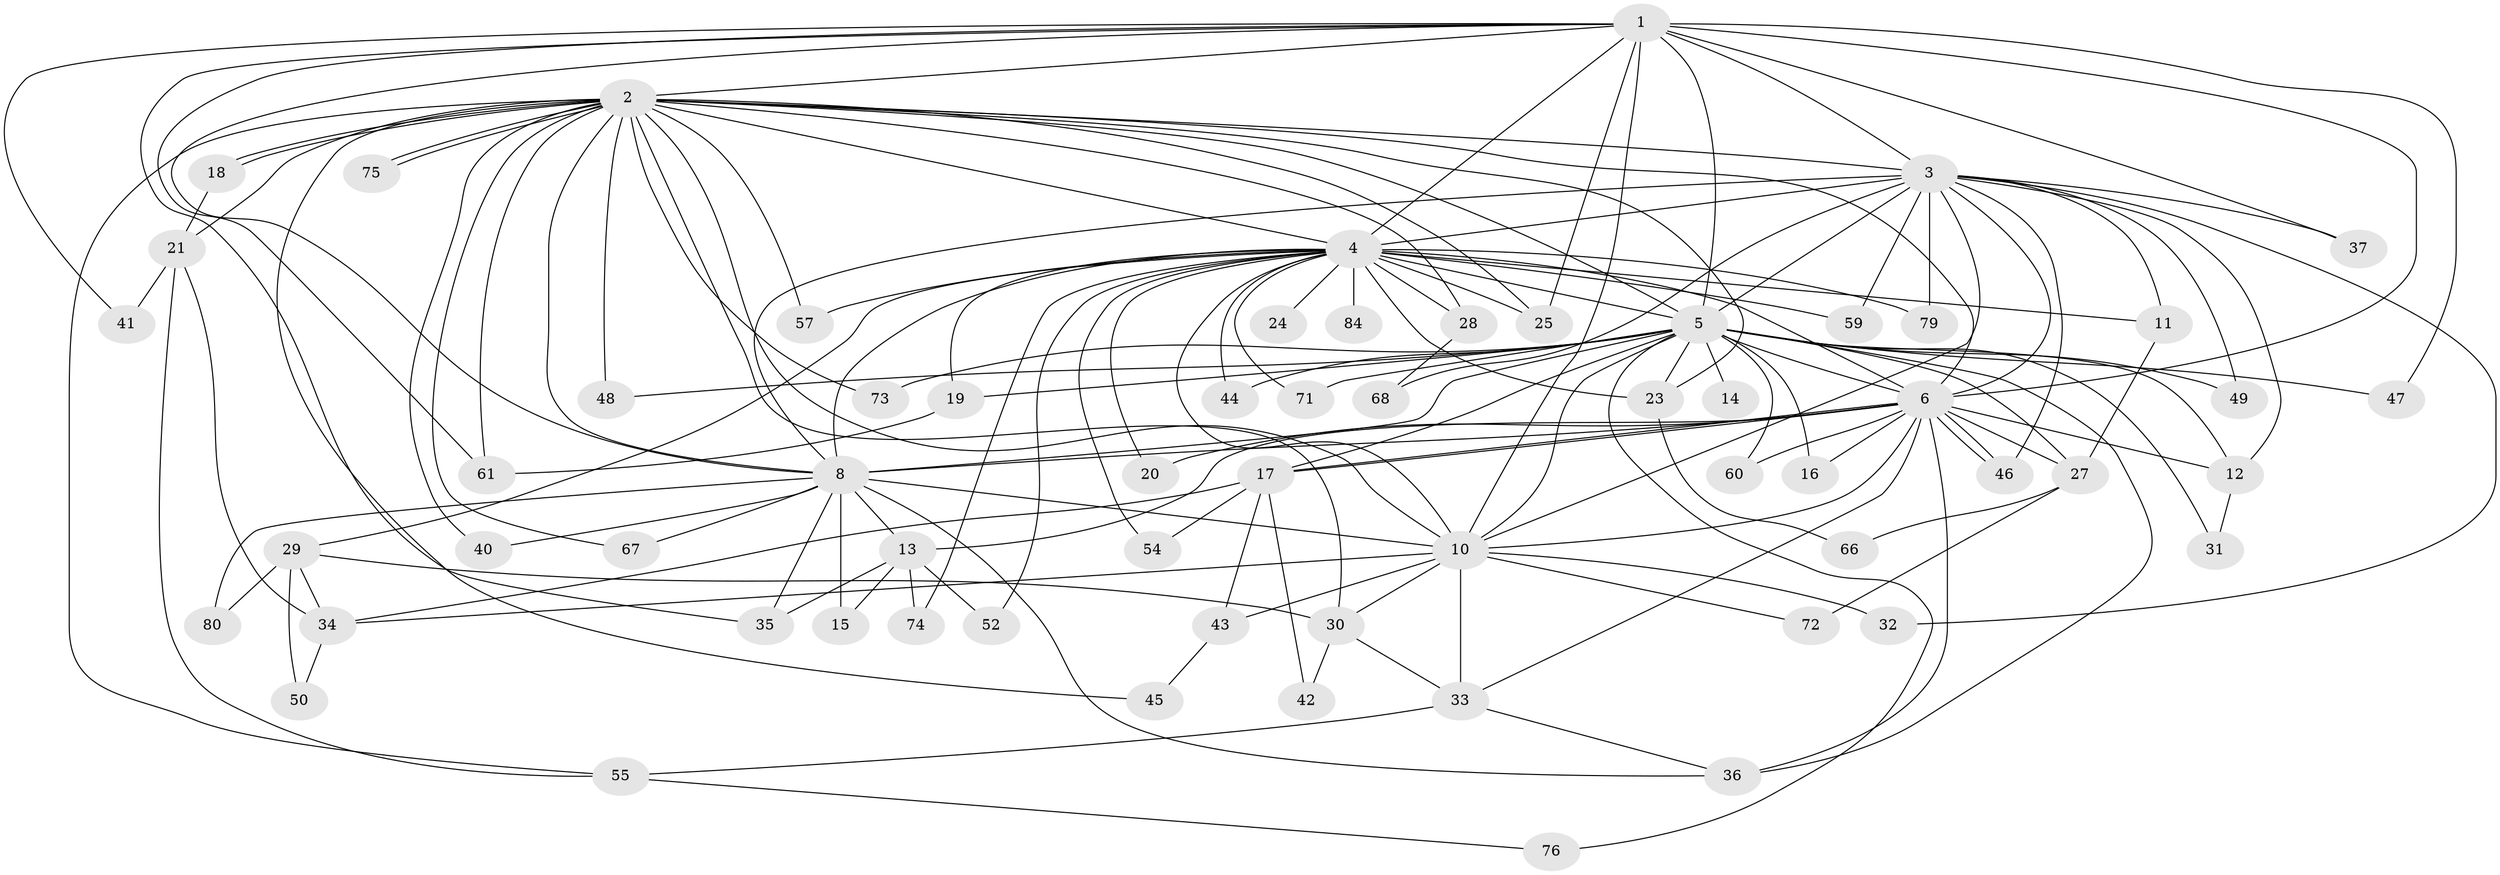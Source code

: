 // Generated by graph-tools (version 1.1) at 2025/23/03/03/25 07:23:38]
// undirected, 63 vertices, 149 edges
graph export_dot {
graph [start="1"]
  node [color=gray90,style=filled];
  1 [super="+58"];
  2 [super="+70"];
  3 [super="+64"];
  4 [super="+7"];
  5 [super="+9"];
  6 [super="+69"];
  8 [super="+26"];
  10 [super="+81"];
  11;
  12 [super="+22"];
  13 [super="+39"];
  14;
  15;
  16;
  17 [super="+38"];
  18;
  19;
  20;
  21 [super="+63"];
  23 [super="+82"];
  24;
  25;
  27 [super="+62"];
  28;
  29;
  30 [super="+51"];
  31;
  32;
  33 [super="+77"];
  34 [super="+65"];
  35;
  36 [super="+56"];
  37;
  40;
  41;
  42;
  43;
  44;
  45;
  46 [super="+78"];
  47;
  48 [super="+53"];
  49;
  50;
  52;
  54;
  55 [super="+83"];
  57;
  59;
  60;
  61;
  66;
  67;
  68;
  71;
  72;
  73;
  74;
  75;
  76;
  79;
  80;
  84;
  1 -- 2;
  1 -- 3;
  1 -- 4 [weight=2];
  1 -- 5 [weight=2];
  1 -- 6;
  1 -- 8;
  1 -- 10;
  1 -- 35;
  1 -- 37;
  1 -- 41;
  1 -- 47;
  1 -- 61;
  1 -- 25;
  2 -- 3;
  2 -- 4 [weight=2];
  2 -- 5 [weight=2];
  2 -- 6;
  2 -- 8;
  2 -- 10;
  2 -- 18;
  2 -- 18;
  2 -- 21 [weight=2];
  2 -- 25;
  2 -- 28;
  2 -- 40;
  2 -- 45;
  2 -- 48;
  2 -- 55;
  2 -- 57;
  2 -- 67;
  2 -- 73;
  2 -- 75;
  2 -- 75;
  2 -- 61;
  2 -- 30;
  2 -- 23;
  3 -- 4 [weight=2];
  3 -- 5 [weight=2];
  3 -- 6;
  3 -- 8;
  3 -- 10;
  3 -- 11;
  3 -- 12 [weight=2];
  3 -- 32;
  3 -- 37;
  3 -- 49;
  3 -- 59;
  3 -- 68;
  3 -- 79;
  3 -- 46;
  4 -- 5 [weight=4];
  4 -- 6 [weight=2];
  4 -- 8 [weight=2];
  4 -- 10 [weight=2];
  4 -- 11;
  4 -- 19;
  4 -- 24 [weight=2];
  4 -- 54;
  4 -- 57;
  4 -- 74;
  4 -- 84 [weight=2];
  4 -- 71;
  4 -- 79;
  4 -- 20;
  4 -- 23;
  4 -- 25;
  4 -- 28;
  4 -- 29;
  4 -- 44;
  4 -- 52;
  4 -- 59;
  5 -- 6 [weight=2];
  5 -- 8 [weight=3];
  5 -- 10 [weight=2];
  5 -- 14 [weight=2];
  5 -- 19;
  5 -- 27;
  5 -- 31;
  5 -- 44;
  5 -- 49;
  5 -- 71;
  5 -- 73;
  5 -- 76;
  5 -- 12;
  5 -- 47;
  5 -- 16;
  5 -- 48 [weight=2];
  5 -- 23;
  5 -- 60;
  5 -- 17;
  5 -- 36;
  6 -- 8;
  6 -- 10;
  6 -- 12;
  6 -- 13;
  6 -- 16;
  6 -- 17;
  6 -- 17;
  6 -- 20;
  6 -- 27;
  6 -- 36;
  6 -- 46;
  6 -- 46;
  6 -- 60;
  6 -- 33;
  8 -- 10;
  8 -- 13;
  8 -- 15;
  8 -- 35;
  8 -- 36;
  8 -- 40;
  8 -- 67;
  8 -- 80;
  10 -- 30;
  10 -- 32;
  10 -- 33;
  10 -- 43;
  10 -- 72;
  10 -- 34;
  11 -- 27;
  12 -- 31;
  13 -- 15;
  13 -- 74;
  13 -- 35;
  13 -- 52;
  17 -- 42;
  17 -- 54;
  17 -- 43;
  17 -- 34;
  18 -- 21;
  19 -- 61;
  21 -- 34;
  21 -- 41;
  21 -- 55;
  23 -- 66;
  27 -- 72;
  27 -- 66;
  28 -- 68;
  29 -- 30;
  29 -- 34;
  29 -- 50;
  29 -- 80;
  30 -- 33;
  30 -- 42;
  33 -- 55;
  33 -- 36;
  34 -- 50;
  43 -- 45;
  55 -- 76;
}
